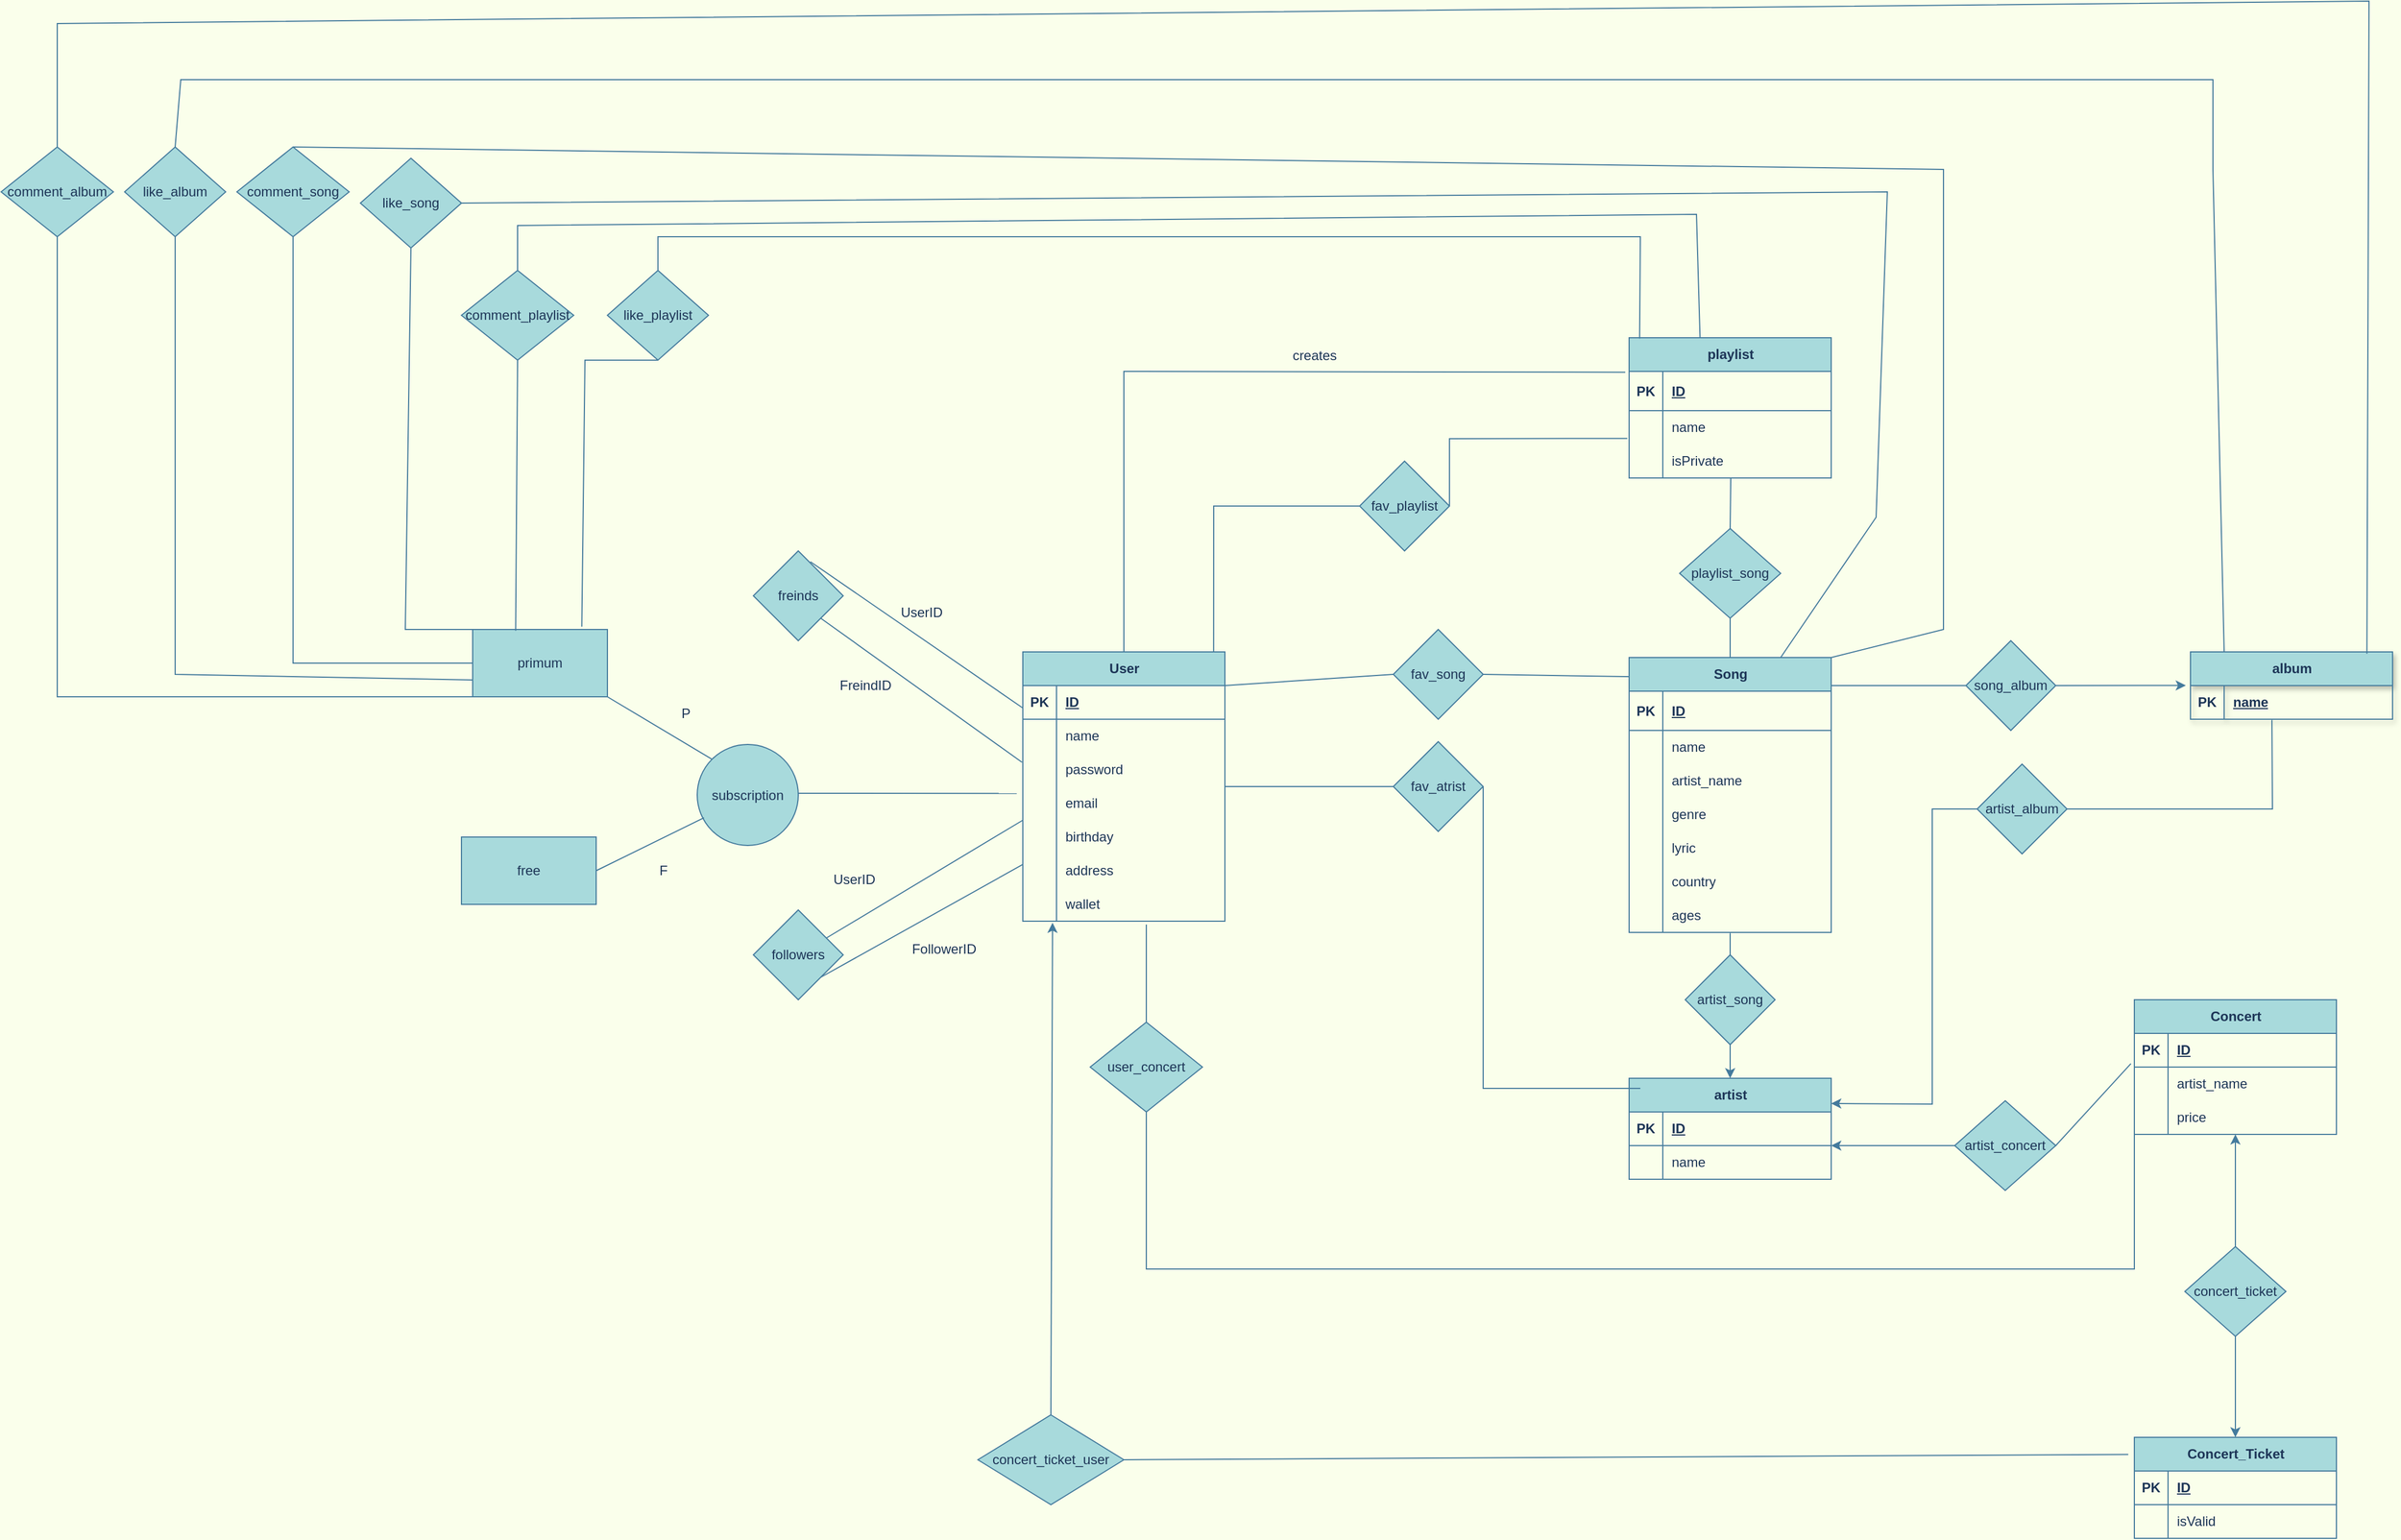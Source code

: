 <mxfile version="24.6.3" type="google">
  <diagram name="Page-1" id="U3XyFL_ZbY4wMuc_LF6b">
    <mxGraphModel grid="1" page="1" gridSize="10" guides="1" tooltips="1" connect="1" arrows="1" fold="1" pageScale="1" pageWidth="850" pageHeight="1400" background="#FAFFEB" math="0" shadow="0">
      <root>
        <mxCell id="0" />
        <mxCell id="1" parent="0" />
        <mxCell id="fZQeGDUFqkQw0Y8u2uUr-1" value="User" style="shape=table;startSize=30;container=1;collapsible=1;childLayout=tableLayout;fixedRows=1;rowLines=0;fontStyle=1;align=center;resizeLast=1;html=1;labelBackgroundColor=none;fillColor=#A8DADC;strokeColor=#457B9D;fontColor=#1D3557;" vertex="1" parent="1">
          <mxGeometry x="630" y="430" width="180" height="240" as="geometry">
            <mxRectangle x="1050" y="610" width="70" height="30" as="alternateBounds" />
          </mxGeometry>
        </mxCell>
        <mxCell id="fZQeGDUFqkQw0Y8u2uUr-2" value="" style="shape=tableRow;horizontal=0;startSize=0;swimlaneHead=0;swimlaneBody=0;fillColor=none;collapsible=0;dropTarget=0;points=[[0,0.5],[1,0.5]];portConstraint=eastwest;top=0;left=0;right=0;bottom=1;labelBackgroundColor=none;strokeColor=#457B9D;fontColor=#1D3557;" vertex="1" parent="fZQeGDUFqkQw0Y8u2uUr-1">
          <mxGeometry y="30" width="180" height="30" as="geometry" />
        </mxCell>
        <mxCell id="fZQeGDUFqkQw0Y8u2uUr-3" value="PK" style="shape=partialRectangle;connectable=0;fillColor=none;top=0;left=0;bottom=0;right=0;fontStyle=1;overflow=hidden;whiteSpace=wrap;html=1;labelBackgroundColor=none;strokeColor=#457B9D;fontColor=#1D3557;" vertex="1" parent="fZQeGDUFqkQw0Y8u2uUr-2">
          <mxGeometry width="30" height="30" as="geometry">
            <mxRectangle width="30" height="30" as="alternateBounds" />
          </mxGeometry>
        </mxCell>
        <mxCell id="fZQeGDUFqkQw0Y8u2uUr-4" value="ID" style="shape=partialRectangle;connectable=0;fillColor=none;top=0;left=0;bottom=0;right=0;align=left;spacingLeft=6;fontStyle=5;overflow=hidden;whiteSpace=wrap;html=1;labelBackgroundColor=none;strokeColor=#457B9D;fontColor=#1D3557;" vertex="1" parent="fZQeGDUFqkQw0Y8u2uUr-2">
          <mxGeometry x="30" width="150" height="30" as="geometry">
            <mxRectangle width="150" height="30" as="alternateBounds" />
          </mxGeometry>
        </mxCell>
        <mxCell id="fZQeGDUFqkQw0Y8u2uUr-5" value="" style="shape=tableRow;horizontal=0;startSize=0;swimlaneHead=0;swimlaneBody=0;fillColor=none;collapsible=0;dropTarget=0;points=[[0,0.5],[1,0.5]];portConstraint=eastwest;top=0;left=0;right=0;bottom=0;labelBackgroundColor=none;strokeColor=#457B9D;fontColor=#1D3557;" vertex="1" parent="fZQeGDUFqkQw0Y8u2uUr-1">
          <mxGeometry y="60" width="180" height="30" as="geometry" />
        </mxCell>
        <mxCell id="fZQeGDUFqkQw0Y8u2uUr-6" value="" style="shape=partialRectangle;connectable=0;fillColor=none;top=0;left=0;bottom=0;right=0;editable=1;overflow=hidden;whiteSpace=wrap;html=1;labelBackgroundColor=none;strokeColor=#457B9D;fontColor=#1D3557;" vertex="1" parent="fZQeGDUFqkQw0Y8u2uUr-5">
          <mxGeometry width="30" height="30" as="geometry">
            <mxRectangle width="30" height="30" as="alternateBounds" />
          </mxGeometry>
        </mxCell>
        <mxCell id="fZQeGDUFqkQw0Y8u2uUr-7" value="name" style="shape=partialRectangle;connectable=0;fillColor=none;top=0;left=0;bottom=0;right=0;align=left;spacingLeft=6;overflow=hidden;whiteSpace=wrap;html=1;labelBackgroundColor=none;strokeColor=#457B9D;fontColor=#1D3557;" vertex="1" parent="fZQeGDUFqkQw0Y8u2uUr-5">
          <mxGeometry x="30" width="150" height="30" as="geometry">
            <mxRectangle width="150" height="30" as="alternateBounds" />
          </mxGeometry>
        </mxCell>
        <mxCell id="fZQeGDUFqkQw0Y8u2uUr-8" value="" style="shape=tableRow;horizontal=0;startSize=0;swimlaneHead=0;swimlaneBody=0;fillColor=none;collapsible=0;dropTarget=0;points=[[0,0.5],[1,0.5]];portConstraint=eastwest;top=0;left=0;right=0;bottom=0;labelBackgroundColor=none;strokeColor=#457B9D;fontColor=#1D3557;" vertex="1" parent="fZQeGDUFqkQw0Y8u2uUr-1">
          <mxGeometry y="90" width="180" height="30" as="geometry" />
        </mxCell>
        <mxCell id="fZQeGDUFqkQw0Y8u2uUr-9" value="" style="shape=partialRectangle;connectable=0;fillColor=none;top=0;left=0;bottom=0;right=0;editable=1;overflow=hidden;whiteSpace=wrap;html=1;labelBackgroundColor=none;strokeColor=#457B9D;fontColor=#1D3557;" vertex="1" parent="fZQeGDUFqkQw0Y8u2uUr-8">
          <mxGeometry width="30" height="30" as="geometry">
            <mxRectangle width="30" height="30" as="alternateBounds" />
          </mxGeometry>
        </mxCell>
        <mxCell id="fZQeGDUFqkQw0Y8u2uUr-10" value="password" style="shape=partialRectangle;connectable=0;fillColor=none;top=0;left=0;bottom=0;right=0;align=left;spacingLeft=6;overflow=hidden;whiteSpace=wrap;html=1;labelBackgroundColor=none;strokeColor=#457B9D;fontColor=#1D3557;" vertex="1" parent="fZQeGDUFqkQw0Y8u2uUr-8">
          <mxGeometry x="30" width="150" height="30" as="geometry">
            <mxRectangle width="150" height="30" as="alternateBounds" />
          </mxGeometry>
        </mxCell>
        <mxCell id="fZQeGDUFqkQw0Y8u2uUr-11" value="" style="shape=tableRow;horizontal=0;startSize=0;swimlaneHead=0;swimlaneBody=0;fillColor=none;collapsible=0;dropTarget=0;points=[[0,0.5],[1,0.5]];portConstraint=eastwest;top=0;left=0;right=0;bottom=0;labelBackgroundColor=none;strokeColor=#457B9D;fontColor=#1D3557;" vertex="1" parent="fZQeGDUFqkQw0Y8u2uUr-1">
          <mxGeometry y="120" width="180" height="30" as="geometry" />
        </mxCell>
        <mxCell id="fZQeGDUFqkQw0Y8u2uUr-12" value="" style="shape=partialRectangle;connectable=0;fillColor=none;top=0;left=0;bottom=0;right=0;editable=1;overflow=hidden;whiteSpace=wrap;html=1;labelBackgroundColor=none;strokeColor=#457B9D;fontColor=#1D3557;" vertex="1" parent="fZQeGDUFqkQw0Y8u2uUr-11">
          <mxGeometry width="30" height="30" as="geometry">
            <mxRectangle width="30" height="30" as="alternateBounds" />
          </mxGeometry>
        </mxCell>
        <mxCell id="fZQeGDUFqkQw0Y8u2uUr-13" value="email" style="shape=partialRectangle;connectable=0;fillColor=none;top=0;left=0;bottom=0;right=0;align=left;spacingLeft=6;overflow=hidden;whiteSpace=wrap;html=1;labelBackgroundColor=none;strokeColor=#457B9D;fontColor=#1D3557;" vertex="1" parent="fZQeGDUFqkQw0Y8u2uUr-11">
          <mxGeometry x="30" width="150" height="30" as="geometry">
            <mxRectangle width="150" height="30" as="alternateBounds" />
          </mxGeometry>
        </mxCell>
        <mxCell id="fZQeGDUFqkQw0Y8u2uUr-14" style="shape=tableRow;horizontal=0;startSize=0;swimlaneHead=0;swimlaneBody=0;fillColor=none;collapsible=0;dropTarget=0;points=[[0,0.5],[1,0.5]];portConstraint=eastwest;top=0;left=0;right=0;bottom=0;labelBackgroundColor=none;strokeColor=#457B9D;fontColor=#1D3557;" vertex="1" parent="fZQeGDUFqkQw0Y8u2uUr-1">
          <mxGeometry y="150" width="180" height="30" as="geometry" />
        </mxCell>
        <mxCell id="fZQeGDUFqkQw0Y8u2uUr-15" style="shape=partialRectangle;connectable=0;fillColor=none;top=0;left=0;bottom=0;right=0;editable=1;overflow=hidden;whiteSpace=wrap;html=1;labelBackgroundColor=none;strokeColor=#457B9D;fontColor=#1D3557;" vertex="1" parent="fZQeGDUFqkQw0Y8u2uUr-14">
          <mxGeometry width="30" height="30" as="geometry">
            <mxRectangle width="30" height="30" as="alternateBounds" />
          </mxGeometry>
        </mxCell>
        <mxCell id="fZQeGDUFqkQw0Y8u2uUr-16" value="birthday" style="shape=partialRectangle;connectable=0;fillColor=none;top=0;left=0;bottom=0;right=0;align=left;spacingLeft=6;overflow=hidden;whiteSpace=wrap;html=1;labelBackgroundColor=none;strokeColor=#457B9D;fontColor=#1D3557;" vertex="1" parent="fZQeGDUFqkQw0Y8u2uUr-14">
          <mxGeometry x="30" width="150" height="30" as="geometry">
            <mxRectangle width="150" height="30" as="alternateBounds" />
          </mxGeometry>
        </mxCell>
        <mxCell id="fZQeGDUFqkQw0Y8u2uUr-17" style="shape=tableRow;horizontal=0;startSize=0;swimlaneHead=0;swimlaneBody=0;fillColor=none;collapsible=0;dropTarget=0;points=[[0,0.5],[1,0.5]];portConstraint=eastwest;top=0;left=0;right=0;bottom=0;labelBackgroundColor=none;strokeColor=#457B9D;fontColor=#1D3557;" vertex="1" parent="fZQeGDUFqkQw0Y8u2uUr-1">
          <mxGeometry y="180" width="180" height="30" as="geometry" />
        </mxCell>
        <mxCell id="fZQeGDUFqkQw0Y8u2uUr-18" style="shape=partialRectangle;connectable=0;fillColor=none;top=0;left=0;bottom=0;right=0;editable=1;overflow=hidden;whiteSpace=wrap;html=1;labelBackgroundColor=none;strokeColor=#457B9D;fontColor=#1D3557;" vertex="1" parent="fZQeGDUFqkQw0Y8u2uUr-17">
          <mxGeometry width="30" height="30" as="geometry">
            <mxRectangle width="30" height="30" as="alternateBounds" />
          </mxGeometry>
        </mxCell>
        <mxCell id="fZQeGDUFqkQw0Y8u2uUr-19" value="address" style="shape=partialRectangle;connectable=0;fillColor=none;top=0;left=0;bottom=0;right=0;align=left;spacingLeft=6;overflow=hidden;whiteSpace=wrap;html=1;labelBackgroundColor=none;strokeColor=#457B9D;fontColor=#1D3557;" vertex="1" parent="fZQeGDUFqkQw0Y8u2uUr-17">
          <mxGeometry x="30" width="150" height="30" as="geometry">
            <mxRectangle width="150" height="30" as="alternateBounds" />
          </mxGeometry>
        </mxCell>
        <mxCell id="OFqDbIYOe_2my_a9MHT3-129" style="shape=tableRow;horizontal=0;startSize=0;swimlaneHead=0;swimlaneBody=0;fillColor=none;collapsible=0;dropTarget=0;points=[[0,0.5],[1,0.5]];portConstraint=eastwest;top=0;left=0;right=0;bottom=0;labelBackgroundColor=none;strokeColor=#457B9D;fontColor=#1D3557;" vertex="1" parent="fZQeGDUFqkQw0Y8u2uUr-1">
          <mxGeometry y="210" width="180" height="30" as="geometry" />
        </mxCell>
        <mxCell id="OFqDbIYOe_2my_a9MHT3-130" style="shape=partialRectangle;connectable=0;fillColor=none;top=0;left=0;bottom=0;right=0;editable=1;overflow=hidden;whiteSpace=wrap;html=1;labelBackgroundColor=none;strokeColor=#457B9D;fontColor=#1D3557;" vertex="1" parent="OFqDbIYOe_2my_a9MHT3-129">
          <mxGeometry width="30" height="30" as="geometry">
            <mxRectangle width="30" height="30" as="alternateBounds" />
          </mxGeometry>
        </mxCell>
        <mxCell id="OFqDbIYOe_2my_a9MHT3-131" value="wallet" style="shape=partialRectangle;connectable=0;fillColor=none;top=0;left=0;bottom=0;right=0;align=left;spacingLeft=6;overflow=hidden;whiteSpace=wrap;html=1;labelBackgroundColor=none;strokeColor=#457B9D;fontColor=#1D3557;" vertex="1" parent="OFqDbIYOe_2my_a9MHT3-129">
          <mxGeometry x="30" width="150" height="30" as="geometry">
            <mxRectangle width="150" height="30" as="alternateBounds" />
          </mxGeometry>
        </mxCell>
        <mxCell id="OFqDbIYOe_2my_a9MHT3-4" value="freinds" style="rhombus;whiteSpace=wrap;html=1;labelBackgroundColor=none;fillColor=#A8DADC;strokeColor=#457B9D;fontColor=#1D3557;" vertex="1" parent="1">
          <mxGeometry x="390" y="340" width="80" height="80" as="geometry" />
        </mxCell>
        <mxCell id="OFqDbIYOe_2my_a9MHT3-5" value="" style="endArrow=none;html=1;rounded=0;exitX=0.635;exitY=0.12;exitDx=0;exitDy=0;exitPerimeter=0;labelBackgroundColor=none;strokeColor=#457B9D;fontColor=default;" edge="1" parent="1" source="OFqDbIYOe_2my_a9MHT3-4">
          <mxGeometry width="50" height="50" relative="1" as="geometry">
            <mxPoint x="580" y="530" as="sourcePoint" />
            <mxPoint x="630" y="480" as="targetPoint" />
          </mxGeometry>
        </mxCell>
        <mxCell id="OFqDbIYOe_2my_a9MHT3-7" value="UserID" style="text;html=1;align=center;verticalAlign=middle;whiteSpace=wrap;rounded=0;labelBackgroundColor=none;fontColor=#1D3557;" vertex="1" parent="1">
          <mxGeometry x="510" y="380" width="60" height="30" as="geometry" />
        </mxCell>
        <mxCell id="OFqDbIYOe_2my_a9MHT3-8" value="" style="endArrow=none;html=1;rounded=0;entryX=-0.004;entryY=0.28;entryDx=0;entryDy=0;exitX=1;exitY=1;exitDx=0;exitDy=0;entryPerimeter=0;labelBackgroundColor=none;strokeColor=#457B9D;fontColor=default;" edge="1" parent="1" source="OFqDbIYOe_2my_a9MHT3-4" target="fZQeGDUFqkQw0Y8u2uUr-8">
          <mxGeometry width="50" height="50" relative="1" as="geometry">
            <mxPoint x="450" y="570" as="sourcePoint" />
            <mxPoint x="500" y="520" as="targetPoint" />
          </mxGeometry>
        </mxCell>
        <mxCell id="OFqDbIYOe_2my_a9MHT3-10" value="FreindID" style="text;html=1;align=center;verticalAlign=middle;whiteSpace=wrap;rounded=0;labelBackgroundColor=none;fontColor=#1D3557;" vertex="1" parent="1">
          <mxGeometry x="460" y="445" width="60" height="30" as="geometry" />
        </mxCell>
        <mxCell id="OFqDbIYOe_2my_a9MHT3-11" value="followers" style="rhombus;whiteSpace=wrap;html=1;labelBackgroundColor=none;fillColor=#A8DADC;strokeColor=#457B9D;fontColor=#1D3557;" vertex="1" parent="1">
          <mxGeometry x="390" y="660" width="80" height="80" as="geometry" />
        </mxCell>
        <mxCell id="OFqDbIYOe_2my_a9MHT3-14" value="" style="endArrow=none;html=1;rounded=0;labelBackgroundColor=none;strokeColor=#457B9D;fontColor=default;" edge="1" parent="1" source="OFqDbIYOe_2my_a9MHT3-11">
          <mxGeometry width="50" height="50" relative="1" as="geometry">
            <mxPoint x="440.2" y="580.4" as="sourcePoint" />
            <mxPoint x="630" y="580" as="targetPoint" />
          </mxGeometry>
        </mxCell>
        <mxCell id="OFqDbIYOe_2my_a9MHT3-15" value="UserID" style="text;html=1;align=center;verticalAlign=middle;whiteSpace=wrap;rounded=0;labelBackgroundColor=none;fontColor=#1D3557;" vertex="1" parent="1">
          <mxGeometry x="450" y="620" width="60" height="25" as="geometry" />
        </mxCell>
        <mxCell id="OFqDbIYOe_2my_a9MHT3-17" value="" style="endArrow=none;html=1;rounded=0;entryX=-0.004;entryY=0.28;entryDx=0;entryDy=0;entryPerimeter=0;labelBackgroundColor=none;strokeColor=#457B9D;fontColor=default;exitX=1;exitY=1;exitDx=0;exitDy=0;" edge="1" parent="1" source="OFqDbIYOe_2my_a9MHT3-11">
          <mxGeometry width="50" height="50" relative="1" as="geometry">
            <mxPoint x="441" y="622" as="sourcePoint" />
            <mxPoint x="629.72" y="619.6" as="targetPoint" />
          </mxGeometry>
        </mxCell>
        <mxCell id="OFqDbIYOe_2my_a9MHT3-18" value="FollowerID" style="text;html=1;align=center;verticalAlign=middle;whiteSpace=wrap;rounded=0;labelBackgroundColor=none;fontColor=#1D3557;" vertex="1" parent="1">
          <mxGeometry x="530" y="680" width="60" height="30" as="geometry" />
        </mxCell>
        <mxCell id="OFqDbIYOe_2my_a9MHT3-44" value="fav_song" style="rhombus;whiteSpace=wrap;html=1;labelBackgroundColor=none;fillColor=#A8DADC;strokeColor=#457B9D;fontColor=#1D3557;" vertex="1" parent="1">
          <mxGeometry x="960" y="410" width="80" height="80" as="geometry" />
        </mxCell>
        <mxCell id="OFqDbIYOe_2my_a9MHT3-47" value="" style="endArrow=none;html=1;rounded=0;strokeColor=#457B9D;fontColor=default;fillColor=#A8DADC;entryX=0;entryY=0.5;entryDx=0;entryDy=0;labelBackgroundColor=none;" edge="1" parent="1" target="OFqDbIYOe_2my_a9MHT3-44">
          <mxGeometry width="50" height="50" relative="1" as="geometry">
            <mxPoint x="810" y="460" as="sourcePoint" />
            <mxPoint x="860" y="410" as="targetPoint" />
          </mxGeometry>
        </mxCell>
        <mxCell id="OFqDbIYOe_2my_a9MHT3-48" value="" style="endArrow=none;html=1;rounded=0;strokeColor=#457B9D;fontColor=default;fillColor=#A8DADC;entryX=-0.025;entryY=0.739;entryDx=0;entryDy=0;entryPerimeter=0;labelBackgroundColor=none;" edge="1" parent="1">
          <mxGeometry width="50" height="50" relative="1" as="geometry">
            <mxPoint x="1040" y="450" as="sourcePoint" />
            <mxPoint x="1175.5" y="452.17" as="targetPoint" />
          </mxGeometry>
        </mxCell>
        <mxCell id="OFqDbIYOe_2my_a9MHT3-49" value="artist" style="shape=table;startSize=30;container=1;collapsible=1;childLayout=tableLayout;fixedRows=1;rowLines=0;fontStyle=1;align=center;resizeLast=1;html=1;strokeColor=#457B9D;fontColor=#1D3557;fillColor=#A8DADC;labelBackgroundColor=none;" vertex="1" parent="1">
          <mxGeometry x="1170" y="810" width="180" height="90" as="geometry" />
        </mxCell>
        <mxCell id="OFqDbIYOe_2my_a9MHT3-50" value="" style="shape=tableRow;horizontal=0;startSize=0;swimlaneHead=0;swimlaneBody=0;fillColor=none;collapsible=0;dropTarget=0;points=[[0,0.5],[1,0.5]];portConstraint=eastwest;top=0;left=0;right=0;bottom=1;strokeColor=#457B9D;fontColor=#1D3557;labelBackgroundColor=none;" vertex="1" parent="OFqDbIYOe_2my_a9MHT3-49">
          <mxGeometry y="30" width="180" height="30" as="geometry" />
        </mxCell>
        <mxCell id="OFqDbIYOe_2my_a9MHT3-51" value="PK" style="shape=partialRectangle;connectable=0;fillColor=none;top=0;left=0;bottom=0;right=0;fontStyle=1;overflow=hidden;whiteSpace=wrap;html=1;strokeColor=#457B9D;fontColor=#1D3557;labelBackgroundColor=none;" vertex="1" parent="OFqDbIYOe_2my_a9MHT3-50">
          <mxGeometry width="30" height="30" as="geometry">
            <mxRectangle width="30" height="30" as="alternateBounds" />
          </mxGeometry>
        </mxCell>
        <mxCell id="OFqDbIYOe_2my_a9MHT3-52" value="ID" style="shape=partialRectangle;connectable=0;fillColor=none;top=0;left=0;bottom=0;right=0;align=left;spacingLeft=6;fontStyle=5;overflow=hidden;whiteSpace=wrap;html=1;strokeColor=#457B9D;fontColor=#1D3557;labelBackgroundColor=none;" vertex="1" parent="OFqDbIYOe_2my_a9MHT3-50">
          <mxGeometry x="30" width="150" height="30" as="geometry">
            <mxRectangle width="150" height="30" as="alternateBounds" />
          </mxGeometry>
        </mxCell>
        <mxCell id="OFqDbIYOe_2my_a9MHT3-53" value="" style="shape=tableRow;horizontal=0;startSize=0;swimlaneHead=0;swimlaneBody=0;fillColor=none;collapsible=0;dropTarget=0;points=[[0,0.5],[1,0.5]];portConstraint=eastwest;top=0;left=0;right=0;bottom=0;strokeColor=#457B9D;fontColor=#1D3557;labelBackgroundColor=none;" vertex="1" parent="OFqDbIYOe_2my_a9MHT3-49">
          <mxGeometry y="60" width="180" height="30" as="geometry" />
        </mxCell>
        <mxCell id="OFqDbIYOe_2my_a9MHT3-54" value="" style="shape=partialRectangle;connectable=0;fillColor=none;top=0;left=0;bottom=0;right=0;editable=1;overflow=hidden;whiteSpace=wrap;html=1;strokeColor=#457B9D;fontColor=#1D3557;labelBackgroundColor=none;" vertex="1" parent="OFqDbIYOe_2my_a9MHT3-53">
          <mxGeometry width="30" height="30" as="geometry">
            <mxRectangle width="30" height="30" as="alternateBounds" />
          </mxGeometry>
        </mxCell>
        <mxCell id="OFqDbIYOe_2my_a9MHT3-55" value="name" style="shape=partialRectangle;connectable=0;fillColor=none;top=0;left=0;bottom=0;right=0;align=left;spacingLeft=6;overflow=hidden;whiteSpace=wrap;html=1;strokeColor=#457B9D;fontColor=#1D3557;labelBackgroundColor=none;" vertex="1" parent="OFqDbIYOe_2my_a9MHT3-53">
          <mxGeometry x="30" width="150" height="30" as="geometry">
            <mxRectangle width="150" height="30" as="alternateBounds" />
          </mxGeometry>
        </mxCell>
        <mxCell id="OFqDbIYOe_2my_a9MHT3-62" value="Song" style="shape=table;startSize=30;container=1;collapsible=1;childLayout=tableLayout;fixedRows=1;rowLines=0;fontStyle=1;align=center;resizeLast=1;html=1;strokeColor=#457B9D;fontColor=#1D3557;fillColor=#A8DADC;labelBackgroundColor=none;" vertex="1" parent="1">
          <mxGeometry x="1170" y="435" width="180" height="245" as="geometry" />
        </mxCell>
        <mxCell id="OFqDbIYOe_2my_a9MHT3-63" value="" style="shape=tableRow;horizontal=0;startSize=0;swimlaneHead=0;swimlaneBody=0;fillColor=none;collapsible=0;dropTarget=0;points=[[0,0.5],[1,0.5]];portConstraint=eastwest;top=0;left=0;right=0;bottom=1;strokeColor=#457B9D;fontColor=#1D3557;labelBackgroundColor=none;" vertex="1" parent="OFqDbIYOe_2my_a9MHT3-62">
          <mxGeometry y="30" width="180" height="35" as="geometry" />
        </mxCell>
        <mxCell id="OFqDbIYOe_2my_a9MHT3-64" value="PK" style="shape=partialRectangle;connectable=0;fillColor=none;top=0;left=0;bottom=0;right=0;fontStyle=1;overflow=hidden;whiteSpace=wrap;html=1;strokeColor=#457B9D;fontColor=#1D3557;labelBackgroundColor=none;" vertex="1" parent="OFqDbIYOe_2my_a9MHT3-63">
          <mxGeometry width="30" height="35" as="geometry">
            <mxRectangle width="30" height="35" as="alternateBounds" />
          </mxGeometry>
        </mxCell>
        <mxCell id="OFqDbIYOe_2my_a9MHT3-65" value="ID" style="shape=partialRectangle;connectable=0;fillColor=none;top=0;left=0;bottom=0;right=0;align=left;spacingLeft=6;fontStyle=5;overflow=hidden;whiteSpace=wrap;html=1;strokeColor=#457B9D;fontColor=#1D3557;labelBackgroundColor=none;" vertex="1" parent="OFqDbIYOe_2my_a9MHT3-63">
          <mxGeometry x="30" width="150" height="35" as="geometry">
            <mxRectangle width="150" height="35" as="alternateBounds" />
          </mxGeometry>
        </mxCell>
        <mxCell id="OFqDbIYOe_2my_a9MHT3-66" value="" style="shape=tableRow;horizontal=0;startSize=0;swimlaneHead=0;swimlaneBody=0;fillColor=none;collapsible=0;dropTarget=0;points=[[0,0.5],[1,0.5]];portConstraint=eastwest;top=0;left=0;right=0;bottom=0;strokeColor=#457B9D;fontColor=#1D3557;labelBackgroundColor=none;" vertex="1" parent="OFqDbIYOe_2my_a9MHT3-62">
          <mxGeometry y="65" width="180" height="30" as="geometry" />
        </mxCell>
        <mxCell id="OFqDbIYOe_2my_a9MHT3-67" value="" style="shape=partialRectangle;connectable=0;fillColor=none;top=0;left=0;bottom=0;right=0;editable=1;overflow=hidden;whiteSpace=wrap;html=1;strokeColor=#457B9D;fontColor=#1D3557;labelBackgroundColor=none;" vertex="1" parent="OFqDbIYOe_2my_a9MHT3-66">
          <mxGeometry width="30" height="30" as="geometry">
            <mxRectangle width="30" height="30" as="alternateBounds" />
          </mxGeometry>
        </mxCell>
        <mxCell id="OFqDbIYOe_2my_a9MHT3-68" value="name" style="shape=partialRectangle;connectable=0;fillColor=none;top=0;left=0;bottom=0;right=0;align=left;spacingLeft=6;overflow=hidden;whiteSpace=wrap;html=1;strokeColor=#457B9D;fontColor=#1D3557;labelBackgroundColor=none;" vertex="1" parent="OFqDbIYOe_2my_a9MHT3-66">
          <mxGeometry x="30" width="150" height="30" as="geometry">
            <mxRectangle width="150" height="30" as="alternateBounds" />
          </mxGeometry>
        </mxCell>
        <mxCell id="OFqDbIYOe_2my_a9MHT3-69" value="" style="shape=tableRow;horizontal=0;startSize=0;swimlaneHead=0;swimlaneBody=0;fillColor=none;collapsible=0;dropTarget=0;points=[[0,0.5],[1,0.5]];portConstraint=eastwest;top=0;left=0;right=0;bottom=0;strokeColor=#457B9D;fontColor=#1D3557;labelBackgroundColor=none;" vertex="1" parent="OFqDbIYOe_2my_a9MHT3-62">
          <mxGeometry y="95" width="180" height="30" as="geometry" />
        </mxCell>
        <mxCell id="OFqDbIYOe_2my_a9MHT3-70" value="" style="shape=partialRectangle;connectable=0;fillColor=none;top=0;left=0;bottom=0;right=0;editable=1;overflow=hidden;whiteSpace=wrap;html=1;strokeColor=#457B9D;fontColor=#1D3557;labelBackgroundColor=none;" vertex="1" parent="OFqDbIYOe_2my_a9MHT3-69">
          <mxGeometry width="30" height="30" as="geometry">
            <mxRectangle width="30" height="30" as="alternateBounds" />
          </mxGeometry>
        </mxCell>
        <mxCell id="OFqDbIYOe_2my_a9MHT3-71" value="artist_name" style="shape=partialRectangle;connectable=0;fillColor=none;top=0;left=0;bottom=0;right=0;align=left;spacingLeft=6;overflow=hidden;whiteSpace=wrap;html=1;strokeColor=#457B9D;fontColor=#1D3557;labelBackgroundColor=none;" vertex="1" parent="OFqDbIYOe_2my_a9MHT3-69">
          <mxGeometry x="30" width="150" height="30" as="geometry">
            <mxRectangle width="150" height="30" as="alternateBounds" />
          </mxGeometry>
        </mxCell>
        <mxCell id="OFqDbIYOe_2my_a9MHT3-158" style="shape=tableRow;horizontal=0;startSize=0;swimlaneHead=0;swimlaneBody=0;fillColor=none;collapsible=0;dropTarget=0;points=[[0,0.5],[1,0.5]];portConstraint=eastwest;top=0;left=0;right=0;bottom=0;strokeColor=#457B9D;fontColor=#1D3557;labelBackgroundColor=none;" vertex="1" parent="OFqDbIYOe_2my_a9MHT3-62">
          <mxGeometry y="125" width="180" height="30" as="geometry" />
        </mxCell>
        <mxCell id="OFqDbIYOe_2my_a9MHT3-159" style="shape=partialRectangle;connectable=0;fillColor=none;top=0;left=0;bottom=0;right=0;editable=1;overflow=hidden;whiteSpace=wrap;html=1;strokeColor=#457B9D;fontColor=#1D3557;labelBackgroundColor=none;" vertex="1" parent="OFqDbIYOe_2my_a9MHT3-158">
          <mxGeometry width="30" height="30" as="geometry">
            <mxRectangle width="30" height="30" as="alternateBounds" />
          </mxGeometry>
        </mxCell>
        <mxCell id="OFqDbIYOe_2my_a9MHT3-160" value="genre" style="shape=partialRectangle;connectable=0;fillColor=none;top=0;left=0;bottom=0;right=0;align=left;spacingLeft=6;overflow=hidden;whiteSpace=wrap;html=1;strokeColor=#457B9D;fontColor=#1D3557;labelBackgroundColor=none;" vertex="1" parent="OFqDbIYOe_2my_a9MHT3-158">
          <mxGeometry x="30" width="150" height="30" as="geometry">
            <mxRectangle width="150" height="30" as="alternateBounds" />
          </mxGeometry>
        </mxCell>
        <mxCell id="07pzX-aF63wN3rvmMnTV-4" style="shape=tableRow;horizontal=0;startSize=0;swimlaneHead=0;swimlaneBody=0;fillColor=none;collapsible=0;dropTarget=0;points=[[0,0.5],[1,0.5]];portConstraint=eastwest;top=0;left=0;right=0;bottom=0;strokeColor=#457B9D;fontColor=#1D3557;labelBackgroundColor=none;" vertex="1" parent="OFqDbIYOe_2my_a9MHT3-62">
          <mxGeometry y="155" width="180" height="30" as="geometry" />
        </mxCell>
        <mxCell id="07pzX-aF63wN3rvmMnTV-5" style="shape=partialRectangle;connectable=0;fillColor=none;top=0;left=0;bottom=0;right=0;editable=1;overflow=hidden;whiteSpace=wrap;html=1;strokeColor=#457B9D;fontColor=#1D3557;labelBackgroundColor=none;" vertex="1" parent="07pzX-aF63wN3rvmMnTV-4">
          <mxGeometry width="30" height="30" as="geometry">
            <mxRectangle width="30" height="30" as="alternateBounds" />
          </mxGeometry>
        </mxCell>
        <mxCell id="07pzX-aF63wN3rvmMnTV-6" value="lyric" style="shape=partialRectangle;connectable=0;fillColor=none;top=0;left=0;bottom=0;right=0;align=left;spacingLeft=6;overflow=hidden;whiteSpace=wrap;html=1;strokeColor=#457B9D;fontColor=#1D3557;labelBackgroundColor=none;" vertex="1" parent="07pzX-aF63wN3rvmMnTV-4">
          <mxGeometry x="30" width="150" height="30" as="geometry">
            <mxRectangle width="150" height="30" as="alternateBounds" />
          </mxGeometry>
        </mxCell>
        <mxCell id="OFqDbIYOe_2my_a9MHT3-161" style="shape=tableRow;horizontal=0;startSize=0;swimlaneHead=0;swimlaneBody=0;fillColor=none;collapsible=0;dropTarget=0;points=[[0,0.5],[1,0.5]];portConstraint=eastwest;top=0;left=0;right=0;bottom=0;strokeColor=#457B9D;fontColor=#1D3557;labelBackgroundColor=none;" vertex="1" parent="OFqDbIYOe_2my_a9MHT3-62">
          <mxGeometry y="185" width="180" height="30" as="geometry" />
        </mxCell>
        <mxCell id="OFqDbIYOe_2my_a9MHT3-162" style="shape=partialRectangle;connectable=0;fillColor=none;top=0;left=0;bottom=0;right=0;editable=1;overflow=hidden;whiteSpace=wrap;html=1;strokeColor=#457B9D;fontColor=#1D3557;labelBackgroundColor=none;" vertex="1" parent="OFqDbIYOe_2my_a9MHT3-161">
          <mxGeometry width="30" height="30" as="geometry">
            <mxRectangle width="30" height="30" as="alternateBounds" />
          </mxGeometry>
        </mxCell>
        <mxCell id="OFqDbIYOe_2my_a9MHT3-163" value="country" style="shape=partialRectangle;connectable=0;fillColor=none;top=0;left=0;bottom=0;right=0;align=left;spacingLeft=6;overflow=hidden;whiteSpace=wrap;html=1;strokeColor=#457B9D;fontColor=#1D3557;labelBackgroundColor=none;" vertex="1" parent="OFqDbIYOe_2my_a9MHT3-161">
          <mxGeometry x="30" width="150" height="30" as="geometry">
            <mxRectangle width="150" height="30" as="alternateBounds" />
          </mxGeometry>
        </mxCell>
        <mxCell id="OFqDbIYOe_2my_a9MHT3-164" style="shape=tableRow;horizontal=0;startSize=0;swimlaneHead=0;swimlaneBody=0;fillColor=none;collapsible=0;dropTarget=0;points=[[0,0.5],[1,0.5]];portConstraint=eastwest;top=0;left=0;right=0;bottom=0;strokeColor=#457B9D;fontColor=#1D3557;labelBackgroundColor=none;" vertex="1" parent="OFqDbIYOe_2my_a9MHT3-62">
          <mxGeometry y="215" width="180" height="30" as="geometry" />
        </mxCell>
        <mxCell id="OFqDbIYOe_2my_a9MHT3-165" style="shape=partialRectangle;connectable=0;fillColor=none;top=0;left=0;bottom=0;right=0;editable=1;overflow=hidden;whiteSpace=wrap;html=1;strokeColor=#457B9D;fontColor=#1D3557;labelBackgroundColor=none;" vertex="1" parent="OFqDbIYOe_2my_a9MHT3-164">
          <mxGeometry width="30" height="30" as="geometry">
            <mxRectangle width="30" height="30" as="alternateBounds" />
          </mxGeometry>
        </mxCell>
        <mxCell id="OFqDbIYOe_2my_a9MHT3-166" value="ages" style="shape=partialRectangle;connectable=0;fillColor=none;top=0;left=0;bottom=0;right=0;align=left;spacingLeft=6;overflow=hidden;whiteSpace=wrap;html=1;strokeColor=#457B9D;fontColor=#1D3557;labelBackgroundColor=none;" vertex="1" parent="OFqDbIYOe_2my_a9MHT3-164">
          <mxGeometry x="30" width="150" height="30" as="geometry">
            <mxRectangle width="150" height="30" as="alternateBounds" />
          </mxGeometry>
        </mxCell>
        <mxCell id="OFqDbIYOe_2my_a9MHT3-78" value="artist_song" style="rhombus;whiteSpace=wrap;html=1;labelBackgroundColor=none;fillColor=#A8DADC;strokeColor=#457B9D;fontColor=#1D3557;" vertex="1" parent="1">
          <mxGeometry x="1220" y="700" width="80" height="80" as="geometry" />
        </mxCell>
        <mxCell id="OFqDbIYOe_2my_a9MHT3-81" value="Concert" style="shape=table;startSize=30;container=1;collapsible=1;childLayout=tableLayout;fixedRows=1;rowLines=0;fontStyle=1;align=center;resizeLast=1;html=1;strokeColor=#457B9D;fontColor=#1D3557;fillColor=#A8DADC;labelBackgroundColor=none;" vertex="1" parent="1">
          <mxGeometry x="1620" y="740" width="180" height="120" as="geometry" />
        </mxCell>
        <mxCell id="OFqDbIYOe_2my_a9MHT3-82" value="" style="shape=tableRow;horizontal=0;startSize=0;swimlaneHead=0;swimlaneBody=0;fillColor=none;collapsible=0;dropTarget=0;points=[[0,0.5],[1,0.5]];portConstraint=eastwest;top=0;left=0;right=0;bottom=1;strokeColor=#457B9D;fontColor=#1D3557;labelBackgroundColor=none;" vertex="1" parent="OFqDbIYOe_2my_a9MHT3-81">
          <mxGeometry y="30" width="180" height="30" as="geometry" />
        </mxCell>
        <mxCell id="OFqDbIYOe_2my_a9MHT3-83" value="PK" style="shape=partialRectangle;connectable=0;fillColor=none;top=0;left=0;bottom=0;right=0;fontStyle=1;overflow=hidden;whiteSpace=wrap;html=1;strokeColor=#457B9D;fontColor=#1D3557;labelBackgroundColor=none;" vertex="1" parent="OFqDbIYOe_2my_a9MHT3-82">
          <mxGeometry width="30" height="30" as="geometry">
            <mxRectangle width="30" height="30" as="alternateBounds" />
          </mxGeometry>
        </mxCell>
        <mxCell id="OFqDbIYOe_2my_a9MHT3-84" value="ID" style="shape=partialRectangle;connectable=0;fillColor=none;top=0;left=0;bottom=0;right=0;align=left;spacingLeft=6;fontStyle=5;overflow=hidden;whiteSpace=wrap;html=1;strokeColor=#457B9D;fontColor=#1D3557;labelBackgroundColor=none;" vertex="1" parent="OFqDbIYOe_2my_a9MHT3-82">
          <mxGeometry x="30" width="150" height="30" as="geometry">
            <mxRectangle width="150" height="30" as="alternateBounds" />
          </mxGeometry>
        </mxCell>
        <mxCell id="OFqDbIYOe_2my_a9MHT3-85" value="" style="shape=tableRow;horizontal=0;startSize=0;swimlaneHead=0;swimlaneBody=0;fillColor=none;collapsible=0;dropTarget=0;points=[[0,0.5],[1,0.5]];portConstraint=eastwest;top=0;left=0;right=0;bottom=0;strokeColor=#457B9D;fontColor=#1D3557;labelBackgroundColor=none;" vertex="1" parent="OFqDbIYOe_2my_a9MHT3-81">
          <mxGeometry y="60" width="180" height="30" as="geometry" />
        </mxCell>
        <mxCell id="OFqDbIYOe_2my_a9MHT3-86" value="" style="shape=partialRectangle;connectable=0;fillColor=none;top=0;left=0;bottom=0;right=0;editable=1;overflow=hidden;whiteSpace=wrap;html=1;strokeColor=#457B9D;fontColor=#1D3557;labelBackgroundColor=none;" vertex="1" parent="OFqDbIYOe_2my_a9MHT3-85">
          <mxGeometry width="30" height="30" as="geometry">
            <mxRectangle width="30" height="30" as="alternateBounds" />
          </mxGeometry>
        </mxCell>
        <mxCell id="OFqDbIYOe_2my_a9MHT3-87" value="artist_name" style="shape=partialRectangle;connectable=0;fillColor=none;top=0;left=0;bottom=0;right=0;align=left;spacingLeft=6;overflow=hidden;whiteSpace=wrap;html=1;strokeColor=#457B9D;fontColor=#1D3557;labelBackgroundColor=none;" vertex="1" parent="OFqDbIYOe_2my_a9MHT3-85">
          <mxGeometry x="30" width="150" height="30" as="geometry">
            <mxRectangle width="150" height="30" as="alternateBounds" />
          </mxGeometry>
        </mxCell>
        <mxCell id="OFqDbIYOe_2my_a9MHT3-88" style="shape=tableRow;horizontal=0;startSize=0;swimlaneHead=0;swimlaneBody=0;fillColor=none;collapsible=0;dropTarget=0;points=[[0,0.5],[1,0.5]];portConstraint=eastwest;top=0;left=0;right=0;bottom=0;strokeColor=#457B9D;fontColor=#1D3557;labelBackgroundColor=none;" vertex="1" parent="OFqDbIYOe_2my_a9MHT3-81">
          <mxGeometry y="90" width="180" height="30" as="geometry" />
        </mxCell>
        <mxCell id="OFqDbIYOe_2my_a9MHT3-89" style="shape=partialRectangle;connectable=0;fillColor=none;top=0;left=0;bottom=0;right=0;editable=1;overflow=hidden;whiteSpace=wrap;html=1;strokeColor=#457B9D;fontColor=#1D3557;labelBackgroundColor=none;" vertex="1" parent="OFqDbIYOe_2my_a9MHT3-88">
          <mxGeometry width="30" height="30" as="geometry">
            <mxRectangle width="30" height="30" as="alternateBounds" />
          </mxGeometry>
        </mxCell>
        <mxCell id="OFqDbIYOe_2my_a9MHT3-90" value="price" style="shape=partialRectangle;connectable=0;fillColor=none;top=0;left=0;bottom=0;right=0;align=left;spacingLeft=6;overflow=hidden;whiteSpace=wrap;html=1;strokeColor=#457B9D;fontColor=#1D3557;labelBackgroundColor=none;" vertex="1" parent="OFqDbIYOe_2my_a9MHT3-88">
          <mxGeometry x="30" width="150" height="30" as="geometry">
            <mxRectangle width="150" height="30" as="alternateBounds" />
          </mxGeometry>
        </mxCell>
        <mxCell id="OFqDbIYOe_2my_a9MHT3-91" value="artist_concert" style="rhombus;whiteSpace=wrap;html=1;labelBackgroundColor=none;fillColor=#A8DADC;strokeColor=#457B9D;fontColor=#1D3557;" vertex="1" parent="1">
          <mxGeometry x="1460" y="830" width="90" height="80" as="geometry" />
        </mxCell>
        <mxCell id="OFqDbIYOe_2my_a9MHT3-94" value="user_concert" style="rhombus;whiteSpace=wrap;html=1;labelBackgroundColor=none;fillColor=#A8DADC;strokeColor=#457B9D;fontColor=#1D3557;" vertex="1" parent="1">
          <mxGeometry x="690" y="760" width="100" height="80" as="geometry" />
        </mxCell>
        <mxCell id="OFqDbIYOe_2my_a9MHT3-96" value="" style="endArrow=none;html=1;rounded=0;strokeColor=#457B9D;fontColor=default;fillColor=#A8DADC;exitX=0.5;exitY=0;exitDx=0;exitDy=0;labelBackgroundColor=none;" edge="1" parent="1" source="OFqDbIYOe_2my_a9MHT3-94">
          <mxGeometry width="50" height="50" relative="1" as="geometry">
            <mxPoint x="690" y="720" as="sourcePoint" />
            <mxPoint x="740" y="673" as="targetPoint" />
          </mxGeometry>
        </mxCell>
        <mxCell id="OFqDbIYOe_2my_a9MHT3-108" value="album" style="shape=table;startSize=30;container=1;collapsible=1;childLayout=tableLayout;fixedRows=1;rowLines=0;fontStyle=1;align=center;resizeLast=1;html=1;strokeColor=#457B9D;fontColor=#1D3557;fillColor=#A8DADC;labelBackgroundColor=none;shadow=1;" vertex="1" parent="1">
          <mxGeometry x="1670" y="430" width="180" height="60" as="geometry" />
        </mxCell>
        <mxCell id="OFqDbIYOe_2my_a9MHT3-109" value="" style="shape=tableRow;horizontal=0;startSize=0;swimlaneHead=0;swimlaneBody=0;fillColor=none;collapsible=0;dropTarget=0;points=[[0,0.5],[1,0.5]];portConstraint=eastwest;top=0;left=0;right=0;bottom=1;strokeColor=#457B9D;fontColor=#1D3557;labelBackgroundColor=none;" vertex="1" parent="OFqDbIYOe_2my_a9MHT3-108">
          <mxGeometry y="30" width="180" height="30" as="geometry" />
        </mxCell>
        <mxCell id="OFqDbIYOe_2my_a9MHT3-110" value="PK" style="shape=partialRectangle;connectable=0;fillColor=none;top=0;left=0;bottom=0;right=0;fontStyle=1;overflow=hidden;whiteSpace=wrap;html=1;strokeColor=#457B9D;fontColor=#1D3557;labelBackgroundColor=none;" vertex="1" parent="OFqDbIYOe_2my_a9MHT3-109">
          <mxGeometry width="30" height="30" as="geometry">
            <mxRectangle width="30" height="30" as="alternateBounds" />
          </mxGeometry>
        </mxCell>
        <mxCell id="OFqDbIYOe_2my_a9MHT3-111" value="name" style="shape=partialRectangle;connectable=0;fillColor=none;top=0;left=0;bottom=0;right=0;align=left;spacingLeft=6;fontStyle=5;overflow=hidden;whiteSpace=wrap;html=1;strokeColor=#457B9D;fontColor=#1D3557;labelBackgroundColor=none;" vertex="1" parent="OFqDbIYOe_2my_a9MHT3-109">
          <mxGeometry x="30" width="150" height="30" as="geometry">
            <mxRectangle width="150" height="30" as="alternateBounds" />
          </mxGeometry>
        </mxCell>
        <mxCell id="OFqDbIYOe_2my_a9MHT3-115" value="song_album" style="rhombus;whiteSpace=wrap;html=1;labelBackgroundColor=none;fillColor=#A8DADC;strokeColor=#457B9D;fontColor=#1D3557;" vertex="1" parent="1">
          <mxGeometry x="1470" y="420" width="80" height="80" as="geometry" />
        </mxCell>
        <mxCell id="OFqDbIYOe_2my_a9MHT3-116" value="" style="endArrow=none;html=1;rounded=0;strokeColor=#457B9D;fontColor=default;fillColor=#A8DADC;labelBackgroundColor=none;" edge="1" parent="1">
          <mxGeometry width="50" height="50" relative="1" as="geometry">
            <mxPoint x="1350" y="460" as="sourcePoint" />
            <mxPoint x="1470" y="460" as="targetPoint" />
          </mxGeometry>
        </mxCell>
        <mxCell id="OFqDbIYOe_2my_a9MHT3-118" value="artist_album" style="rhombus;whiteSpace=wrap;html=1;labelBackgroundColor=none;fillColor=#A8DADC;strokeColor=#457B9D;fontColor=#1D3557;" vertex="1" parent="1">
          <mxGeometry x="1480" y="530" width="80" height="80" as="geometry" />
        </mxCell>
        <mxCell id="OFqDbIYOe_2my_a9MHT3-124" value="fav_atrist" style="rhombus;whiteSpace=wrap;html=1;labelBackgroundColor=none;fillColor=#A8DADC;strokeColor=#457B9D;fontColor=#1D3557;" vertex="1" parent="1">
          <mxGeometry x="960" y="510" width="80" height="80" as="geometry" />
        </mxCell>
        <mxCell id="OFqDbIYOe_2my_a9MHT3-125" value="" style="endArrow=none;html=1;rounded=0;strokeColor=#457B9D;fontColor=default;fillColor=#A8DADC;entryX=0;entryY=0.5;entryDx=0;entryDy=0;labelBackgroundColor=none;" edge="1" parent="1" target="OFqDbIYOe_2my_a9MHT3-124">
          <mxGeometry width="50" height="50" relative="1" as="geometry">
            <mxPoint x="810" y="550" as="sourcePoint" />
            <mxPoint x="860" y="500" as="targetPoint" />
          </mxGeometry>
        </mxCell>
        <mxCell id="OFqDbIYOe_2my_a9MHT3-128" value="" style="endArrow=none;html=1;rounded=0;strokeColor=#457B9D;fontColor=default;fillColor=#A8DADC;exitX=1;exitY=0.5;exitDx=0;exitDy=0;labelBackgroundColor=none;" edge="1" parent="1" source="OFqDbIYOe_2my_a9MHT3-124">
          <mxGeometry width="50" height="50" relative="1" as="geometry">
            <mxPoint x="1030" y="560" as="sourcePoint" />
            <mxPoint x="1180" y="819" as="targetPoint" />
            <Array as="points">
              <mxPoint x="1040" y="819" />
            </Array>
          </mxGeometry>
        </mxCell>
        <mxCell id="OFqDbIYOe_2my_a9MHT3-132" value="concert_ticket" style="rhombus;whiteSpace=wrap;html=1;labelBackgroundColor=none;fillColor=#A8DADC;strokeColor=#457B9D;fontColor=#1D3557;" vertex="1" parent="1">
          <mxGeometry x="1665" y="960" width="90" height="80" as="geometry" />
        </mxCell>
        <mxCell id="OFqDbIYOe_2my_a9MHT3-135" value="Concert_Ticket" style="shape=table;startSize=30;container=1;collapsible=1;childLayout=tableLayout;fixedRows=1;rowLines=0;fontStyle=1;align=center;resizeLast=1;html=1;strokeColor=#457B9D;fontColor=#1D3557;fillColor=#A8DADC;labelBackgroundColor=none;" vertex="1" parent="1">
          <mxGeometry x="1620" y="1130" width="180" height="90" as="geometry">
            <mxRectangle x="1620" y="1130" width="120" height="30" as="alternateBounds" />
          </mxGeometry>
        </mxCell>
        <mxCell id="OFqDbIYOe_2my_a9MHT3-136" value="" style="shape=tableRow;horizontal=0;startSize=0;swimlaneHead=0;swimlaneBody=0;fillColor=none;collapsible=0;dropTarget=0;points=[[0,0.5],[1,0.5]];portConstraint=eastwest;top=0;left=0;right=0;bottom=1;strokeColor=#457B9D;fontColor=#1D3557;labelBackgroundColor=none;" vertex="1" parent="OFqDbIYOe_2my_a9MHT3-135">
          <mxGeometry y="30" width="180" height="30" as="geometry" />
        </mxCell>
        <mxCell id="OFqDbIYOe_2my_a9MHT3-137" value="PK" style="shape=partialRectangle;connectable=0;fillColor=none;top=0;left=0;bottom=0;right=0;fontStyle=1;overflow=hidden;whiteSpace=wrap;html=1;strokeColor=#457B9D;fontColor=#1D3557;labelBackgroundColor=none;" vertex="1" parent="OFqDbIYOe_2my_a9MHT3-136">
          <mxGeometry width="30" height="30" as="geometry">
            <mxRectangle width="30" height="30" as="alternateBounds" />
          </mxGeometry>
        </mxCell>
        <mxCell id="OFqDbIYOe_2my_a9MHT3-138" value="ID" style="shape=partialRectangle;connectable=0;fillColor=none;top=0;left=0;bottom=0;right=0;align=left;spacingLeft=6;fontStyle=5;overflow=hidden;whiteSpace=wrap;html=1;strokeColor=#457B9D;fontColor=#1D3557;labelBackgroundColor=none;" vertex="1" parent="OFqDbIYOe_2my_a9MHT3-136">
          <mxGeometry x="30" width="150" height="30" as="geometry">
            <mxRectangle width="150" height="30" as="alternateBounds" />
          </mxGeometry>
        </mxCell>
        <mxCell id="OFqDbIYOe_2my_a9MHT3-139" value="" style="shape=tableRow;horizontal=0;startSize=0;swimlaneHead=0;swimlaneBody=0;fillColor=none;collapsible=0;dropTarget=0;points=[[0,0.5],[1,0.5]];portConstraint=eastwest;top=0;left=0;right=0;bottom=0;strokeColor=#457B9D;fontColor=#1D3557;labelBackgroundColor=none;" vertex="1" parent="OFqDbIYOe_2my_a9MHT3-135">
          <mxGeometry y="60" width="180" height="30" as="geometry" />
        </mxCell>
        <mxCell id="OFqDbIYOe_2my_a9MHT3-140" value="" style="shape=partialRectangle;connectable=0;fillColor=none;top=0;left=0;bottom=0;right=0;editable=1;overflow=hidden;whiteSpace=wrap;html=1;strokeColor=#457B9D;fontColor=#1D3557;labelBackgroundColor=none;" vertex="1" parent="OFqDbIYOe_2my_a9MHT3-139">
          <mxGeometry width="30" height="30" as="geometry">
            <mxRectangle width="30" height="30" as="alternateBounds" />
          </mxGeometry>
        </mxCell>
        <mxCell id="OFqDbIYOe_2my_a9MHT3-141" value="isValid" style="shape=partialRectangle;connectable=0;fillColor=none;top=0;left=0;bottom=0;right=0;align=left;spacingLeft=6;overflow=hidden;whiteSpace=wrap;html=1;strokeColor=#457B9D;fontColor=#1D3557;labelBackgroundColor=none;" vertex="1" parent="OFqDbIYOe_2my_a9MHT3-139">
          <mxGeometry x="30" width="150" height="30" as="geometry">
            <mxRectangle width="150" height="30" as="alternateBounds" />
          </mxGeometry>
        </mxCell>
        <mxCell id="OFqDbIYOe_2my_a9MHT3-146" value="concert_ticket_user" style="rhombus;whiteSpace=wrap;html=1;labelBackgroundColor=none;fillColor=#A8DADC;strokeColor=#457B9D;fontColor=#1D3557;" vertex="1" parent="1">
          <mxGeometry x="590" y="1110" width="130" height="80" as="geometry" />
        </mxCell>
        <mxCell id="OFqDbIYOe_2my_a9MHT3-150" value="" style="endArrow=none;html=1;rounded=0;strokeColor=#457B9D;fontColor=default;fillColor=#A8DADC;entryX=-0.03;entryY=0.169;entryDx=0;entryDy=0;entryPerimeter=0;labelBackgroundColor=none;" edge="1" parent="1" target="OFqDbIYOe_2my_a9MHT3-135">
          <mxGeometry width="50" height="50" relative="1" as="geometry">
            <mxPoint x="720" y="1150" as="sourcePoint" />
            <mxPoint x="770" y="1100" as="targetPoint" />
          </mxGeometry>
        </mxCell>
        <mxCell id="OFqDbIYOe_2my_a9MHT3-155" value="" style="endArrow=none;html=1;rounded=0;strokeColor=#457B9D;fontColor=default;fillColor=#A8DADC;entryX=0.403;entryY=1.023;entryDx=0;entryDy=0;entryPerimeter=0;labelBackgroundColor=none;exitX=1;exitY=0.5;exitDx=0;exitDy=0;" edge="1" parent="1" source="OFqDbIYOe_2my_a9MHT3-118" target="OFqDbIYOe_2my_a9MHT3-109">
          <mxGeometry width="50" height="50" relative="1" as="geometry">
            <mxPoint x="1580" y="580" as="sourcePoint" />
            <mxPoint x="1740.38" y="522.61" as="targetPoint" />
            <Array as="points">
              <mxPoint x="1743" y="570" />
            </Array>
          </mxGeometry>
        </mxCell>
        <mxCell id="OFqDbIYOe_2my_a9MHT3-168" value="" style="endArrow=none;html=1;rounded=0;entryX=-0.017;entryY=-0.103;entryDx=0;entryDy=0;entryPerimeter=0;exitX=1;exitY=0.5;exitDx=0;exitDy=0;labelBackgroundColor=none;strokeColor=#457B9D;fontColor=default;" edge="1" parent="1" source="OFqDbIYOe_2my_a9MHT3-91" target="OFqDbIYOe_2my_a9MHT3-85">
          <mxGeometry width="50" height="50" relative="1" as="geometry">
            <mxPoint x="1520" y="800" as="sourcePoint" />
            <mxPoint x="1570" y="750" as="targetPoint" />
          </mxGeometry>
        </mxCell>
        <mxCell id="OFqDbIYOe_2my_a9MHT3-171" value="" style="endArrow=none;html=1;rounded=0;labelBackgroundColor=none;strokeColor=#457B9D;fontColor=default;" edge="1" parent="1">
          <mxGeometry width="50" height="50" relative="1" as="geometry">
            <mxPoint x="1620" y="860" as="sourcePoint" />
            <mxPoint x="740" y="840" as="targetPoint" />
            <Array as="points">
              <mxPoint x="1620" y="980" />
              <mxPoint x="740" y="980" />
            </Array>
          </mxGeometry>
        </mxCell>
        <mxCell id="OFqDbIYOe_2my_a9MHT3-172" value="playlist" style="shape=table;startSize=30;container=1;collapsible=1;childLayout=tableLayout;fixedRows=1;rowLines=0;fontStyle=1;align=center;resizeLast=1;html=1;strokeColor=#457B9D;fontColor=#1D3557;fillColor=#A8DADC;labelBackgroundColor=none;" vertex="1" parent="1">
          <mxGeometry x="1170" y="150" width="180" height="125" as="geometry" />
        </mxCell>
        <mxCell id="OFqDbIYOe_2my_a9MHT3-173" value="" style="shape=tableRow;horizontal=0;startSize=0;swimlaneHead=0;swimlaneBody=0;fillColor=none;collapsible=0;dropTarget=0;points=[[0,0.5],[1,0.5]];portConstraint=eastwest;top=0;left=0;right=0;bottom=1;strokeColor=#457B9D;fontColor=#1D3557;labelBackgroundColor=none;" vertex="1" parent="OFqDbIYOe_2my_a9MHT3-172">
          <mxGeometry y="30" width="180" height="35" as="geometry" />
        </mxCell>
        <mxCell id="OFqDbIYOe_2my_a9MHT3-174" value="PK" style="shape=partialRectangle;connectable=0;fillColor=none;top=0;left=0;bottom=0;right=0;fontStyle=1;overflow=hidden;whiteSpace=wrap;html=1;strokeColor=#457B9D;fontColor=#1D3557;labelBackgroundColor=none;" vertex="1" parent="OFqDbIYOe_2my_a9MHT3-173">
          <mxGeometry width="30" height="35" as="geometry">
            <mxRectangle width="30" height="35" as="alternateBounds" />
          </mxGeometry>
        </mxCell>
        <mxCell id="OFqDbIYOe_2my_a9MHT3-175" value="ID" style="shape=partialRectangle;connectable=0;fillColor=none;top=0;left=0;bottom=0;right=0;align=left;spacingLeft=6;fontStyle=5;overflow=hidden;whiteSpace=wrap;html=1;strokeColor=#457B9D;fontColor=#1D3557;labelBackgroundColor=none;" vertex="1" parent="OFqDbIYOe_2my_a9MHT3-173">
          <mxGeometry x="30" width="150" height="35" as="geometry">
            <mxRectangle width="150" height="35" as="alternateBounds" />
          </mxGeometry>
        </mxCell>
        <mxCell id="OFqDbIYOe_2my_a9MHT3-176" value="" style="shape=tableRow;horizontal=0;startSize=0;swimlaneHead=0;swimlaneBody=0;fillColor=none;collapsible=0;dropTarget=0;points=[[0,0.5],[1,0.5]];portConstraint=eastwest;top=0;left=0;right=0;bottom=0;strokeColor=#457B9D;fontColor=#1D3557;labelBackgroundColor=none;" vertex="1" parent="OFqDbIYOe_2my_a9MHT3-172">
          <mxGeometry y="65" width="180" height="30" as="geometry" />
        </mxCell>
        <mxCell id="OFqDbIYOe_2my_a9MHT3-177" value="" style="shape=partialRectangle;connectable=0;fillColor=none;top=0;left=0;bottom=0;right=0;editable=1;overflow=hidden;whiteSpace=wrap;html=1;strokeColor=#457B9D;fontColor=#1D3557;labelBackgroundColor=none;" vertex="1" parent="OFqDbIYOe_2my_a9MHT3-176">
          <mxGeometry width="30" height="30" as="geometry">
            <mxRectangle width="30" height="30" as="alternateBounds" />
          </mxGeometry>
        </mxCell>
        <mxCell id="OFqDbIYOe_2my_a9MHT3-178" value="name" style="shape=partialRectangle;connectable=0;fillColor=none;top=0;left=0;bottom=0;right=0;align=left;spacingLeft=6;overflow=hidden;whiteSpace=wrap;html=1;strokeColor=#457B9D;fontColor=#1D3557;labelBackgroundColor=none;" vertex="1" parent="OFqDbIYOe_2my_a9MHT3-176">
          <mxGeometry x="30" width="150" height="30" as="geometry">
            <mxRectangle width="150" height="30" as="alternateBounds" />
          </mxGeometry>
        </mxCell>
        <mxCell id="07pzX-aF63wN3rvmMnTV-1" style="shape=tableRow;horizontal=0;startSize=0;swimlaneHead=0;swimlaneBody=0;fillColor=none;collapsible=0;dropTarget=0;points=[[0,0.5],[1,0.5]];portConstraint=eastwest;top=0;left=0;right=0;bottom=0;strokeColor=#457B9D;fontColor=#1D3557;labelBackgroundColor=none;" vertex="1" parent="OFqDbIYOe_2my_a9MHT3-172">
          <mxGeometry y="95" width="180" height="30" as="geometry" />
        </mxCell>
        <mxCell id="07pzX-aF63wN3rvmMnTV-2" style="shape=partialRectangle;connectable=0;fillColor=none;top=0;left=0;bottom=0;right=0;editable=1;overflow=hidden;whiteSpace=wrap;html=1;strokeColor=#457B9D;fontColor=#1D3557;labelBackgroundColor=none;" vertex="1" parent="07pzX-aF63wN3rvmMnTV-1">
          <mxGeometry width="30" height="30" as="geometry">
            <mxRectangle width="30" height="30" as="alternateBounds" />
          </mxGeometry>
        </mxCell>
        <mxCell id="07pzX-aF63wN3rvmMnTV-3" value="isPrivate" style="shape=partialRectangle;connectable=0;fillColor=none;top=0;left=0;bottom=0;right=0;align=left;spacingLeft=6;overflow=hidden;whiteSpace=wrap;html=1;strokeColor=#457B9D;fontColor=#1D3557;labelBackgroundColor=none;" vertex="1" parent="07pzX-aF63wN3rvmMnTV-1">
          <mxGeometry x="30" width="150" height="30" as="geometry">
            <mxRectangle width="150" height="30" as="alternateBounds" />
          </mxGeometry>
        </mxCell>
        <mxCell id="OFqDbIYOe_2my_a9MHT3-192" value="playlist_song" style="rhombus;whiteSpace=wrap;html=1;labelBackgroundColor=none;fillColor=#A8DADC;strokeColor=#457B9D;fontColor=#1D3557;" vertex="1" parent="1">
          <mxGeometry x="1215" y="320" width="90" height="80" as="geometry" />
        </mxCell>
        <mxCell id="OFqDbIYOe_2my_a9MHT3-197" value="" style="endArrow=none;html=1;rounded=0;strokeColor=#457B9D;fontColor=default;fillColor=#A8DADC;exitX=0.5;exitY=0;exitDx=0;exitDy=0;entryX=-0.019;entryY=0.021;entryDx=0;entryDy=0;entryPerimeter=0;labelBackgroundColor=none;" edge="1" parent="1" source="fZQeGDUFqkQw0Y8u2uUr-1" target="OFqDbIYOe_2my_a9MHT3-173">
          <mxGeometry width="50" height="50" relative="1" as="geometry">
            <mxPoint x="670" y="280" as="sourcePoint" />
            <mxPoint x="720" y="190" as="targetPoint" />
            <Array as="points">
              <mxPoint x="720" y="180" />
            </Array>
          </mxGeometry>
        </mxCell>
        <mxCell id="OFqDbIYOe_2my_a9MHT3-198" value="creates" style="text;html=1;align=center;verticalAlign=middle;whiteSpace=wrap;rounded=0;fontColor=#1D3557;labelBackgroundColor=none;" vertex="1" parent="1">
          <mxGeometry x="860" y="151" width="60" height="30" as="geometry" />
        </mxCell>
        <mxCell id="07pzX-aF63wN3rvmMnTV-7" value="fav_playlist" style="rhombus;whiteSpace=wrap;html=1;labelBackgroundColor=none;fillColor=#A8DADC;strokeColor=#457B9D;fontColor=#1D3557;" vertex="1" parent="1">
          <mxGeometry x="930" y="260" width="80" height="80" as="geometry" />
        </mxCell>
        <mxCell id="07pzX-aF63wN3rvmMnTV-8" value="" style="endArrow=none;html=1;rounded=0;labelBackgroundColor=none;strokeColor=#457B9D;fontColor=default;exitX=0.944;exitY=0;exitDx=0;exitDy=0;exitPerimeter=0;" edge="1" parent="1" source="fZQeGDUFqkQw0Y8u2uUr-1">
          <mxGeometry width="50" height="50" relative="1" as="geometry">
            <mxPoint x="880" y="350" as="sourcePoint" />
            <mxPoint x="930" y="300" as="targetPoint" />
            <Array as="points">
              <mxPoint x="800" y="300" />
            </Array>
          </mxGeometry>
        </mxCell>
        <mxCell id="07pzX-aF63wN3rvmMnTV-9" value="" style="endArrow=none;html=1;rounded=0;strokeColor=#457B9D;fontColor=default;fillColor=#A8DADC;entryX=-0.009;entryY=0.823;entryDx=0;entryDy=0;entryPerimeter=0;labelBackgroundColor=none;" edge="1" parent="1" target="OFqDbIYOe_2my_a9MHT3-176">
          <mxGeometry width="50" height="50" relative="1" as="geometry">
            <mxPoint x="1010" y="300" as="sourcePoint" />
            <mxPoint x="1110" y="260" as="targetPoint" />
            <Array as="points">
              <mxPoint x="1010" y="240" />
            </Array>
          </mxGeometry>
        </mxCell>
        <mxCell id="07pzX-aF63wN3rvmMnTV-11" value="" style="endArrow=none;html=1;rounded=0;strokeColor=#457B9D;fontColor=default;fillColor=#A8DADC;entryX=0.503;entryY=0.996;entryDx=0;entryDy=0;entryPerimeter=0;labelBackgroundColor=none;" edge="1" parent="1" target="07pzX-aF63wN3rvmMnTV-1">
          <mxGeometry width="50" height="50" relative="1" as="geometry">
            <mxPoint x="1260" y="320" as="sourcePoint" />
            <mxPoint x="1310" y="270" as="targetPoint" />
          </mxGeometry>
        </mxCell>
        <mxCell id="07pzX-aF63wN3rvmMnTV-12" value="" style="endArrow=none;html=1;rounded=0;strokeColor=#457B9D;fontColor=default;fillColor=#A8DADC;exitX=0.5;exitY=0;exitDx=0;exitDy=0;labelBackgroundColor=none;" edge="1" parent="1" source="OFqDbIYOe_2my_a9MHT3-62">
          <mxGeometry width="50" height="50" relative="1" as="geometry">
            <mxPoint x="1210" y="450" as="sourcePoint" />
            <mxPoint x="1260" y="400" as="targetPoint" />
          </mxGeometry>
        </mxCell>
        <mxCell id="07pzX-aF63wN3rvmMnTV-13" value="" style="endArrow=classic;html=1;rounded=0;strokeColor=#457B9D;fontColor=default;fillColor=#A8DADC;entryX=0.5;entryY=0;entryDx=0;entryDy=0;exitX=0.5;exitY=1;exitDx=0;exitDy=0;labelBackgroundColor=none;" edge="1" parent="1" source="OFqDbIYOe_2my_a9MHT3-78" target="OFqDbIYOe_2my_a9MHT3-49">
          <mxGeometry width="50" height="50" relative="1" as="geometry">
            <mxPoint x="1160" y="800" as="sourcePoint" />
            <mxPoint x="1210" y="750" as="targetPoint" />
          </mxGeometry>
        </mxCell>
        <mxCell id="07pzX-aF63wN3rvmMnTV-14" value="" style="endArrow=none;html=1;rounded=0;strokeColor=#457B9D;fontColor=default;fillColor=#A8DADC;exitX=0.5;exitY=0;exitDx=0;exitDy=0;entryX=0.5;entryY=1.021;entryDx=0;entryDy=0;entryPerimeter=0;labelBackgroundColor=none;" edge="1" parent="1" source="OFqDbIYOe_2my_a9MHT3-78" target="OFqDbIYOe_2my_a9MHT3-164">
          <mxGeometry width="50" height="50" relative="1" as="geometry">
            <mxPoint x="1220" y="730" as="sourcePoint" />
            <mxPoint x="1255" y="681" as="targetPoint" />
          </mxGeometry>
        </mxCell>
        <mxCell id="07pzX-aF63wN3rvmMnTV-15" value="" style="endArrow=classic;html=1;rounded=0;strokeColor=#457B9D;fontColor=default;fillColor=#A8DADC;entryX=1;entryY=0.25;entryDx=0;entryDy=0;exitX=0;exitY=0.5;exitDx=0;exitDy=0;labelBackgroundColor=none;" edge="1" parent="1" source="OFqDbIYOe_2my_a9MHT3-118" target="OFqDbIYOe_2my_a9MHT3-49">
          <mxGeometry width="50" height="50" relative="1" as="geometry">
            <mxPoint x="1440" y="560" as="sourcePoint" />
            <mxPoint x="1500" y="670" as="targetPoint" />
            <Array as="points">
              <mxPoint x="1440" y="570" />
              <mxPoint x="1440" y="833" />
            </Array>
          </mxGeometry>
        </mxCell>
        <mxCell id="07pzX-aF63wN3rvmMnTV-16" value="" style="endArrow=classic;html=1;rounded=0;strokeColor=#457B9D;fontColor=default;fillColor=#A8DADC;exitX=0;exitY=0.5;exitDx=0;exitDy=0;labelBackgroundColor=none;" edge="1" parent="1" source="OFqDbIYOe_2my_a9MHT3-91">
          <mxGeometry width="50" height="50" relative="1" as="geometry">
            <mxPoint x="1390" y="910" as="sourcePoint" />
            <mxPoint x="1350" y="870" as="targetPoint" />
          </mxGeometry>
        </mxCell>
        <mxCell id="07pzX-aF63wN3rvmMnTV-17" value="" style="endArrow=classic;html=1;rounded=0;strokeColor=#457B9D;fontColor=default;fillColor=#A8DADC;exitX=0.5;exitY=0;exitDx=0;exitDy=0;entryX=0.147;entryY=1.046;entryDx=0;entryDy=0;entryPerimeter=0;labelBackgroundColor=none;" edge="1" parent="1" source="OFqDbIYOe_2my_a9MHT3-146" target="OFqDbIYOe_2my_a9MHT3-129">
          <mxGeometry width="50" height="50" relative="1" as="geometry">
            <mxPoint x="650" y="1100" as="sourcePoint" />
            <mxPoint x="655" y="703" as="targetPoint" />
          </mxGeometry>
        </mxCell>
        <mxCell id="07pzX-aF63wN3rvmMnTV-18" value="" style="endArrow=classic;html=1;rounded=0;strokeColor=#457B9D;fontColor=default;fillColor=#A8DADC;exitX=0.5;exitY=0;exitDx=0;exitDy=0;labelBackgroundColor=none;" edge="1" parent="1" source="OFqDbIYOe_2my_a9MHT3-132">
          <mxGeometry width="50" height="50" relative="1" as="geometry">
            <mxPoint x="1710" y="950" as="sourcePoint" />
            <mxPoint x="1710" y="860" as="targetPoint" />
          </mxGeometry>
        </mxCell>
        <mxCell id="07pzX-aF63wN3rvmMnTV-19" value="" style="endArrow=classic;html=1;rounded=0;strokeColor=#457B9D;fontColor=default;fillColor=#A8DADC;exitX=0.5;exitY=1;exitDx=0;exitDy=0;entryX=0.5;entryY=0;entryDx=0;entryDy=0;labelBackgroundColor=none;" edge="1" parent="1" source="OFqDbIYOe_2my_a9MHT3-132" target="OFqDbIYOe_2my_a9MHT3-135">
          <mxGeometry width="50" height="50" relative="1" as="geometry">
            <mxPoint x="1710" y="1090" as="sourcePoint" />
            <mxPoint x="1760" y="1040" as="targetPoint" />
          </mxGeometry>
        </mxCell>
        <mxCell id="07pzX-aF63wN3rvmMnTV-20" value="" style="endArrow=classic;html=1;rounded=0;strokeColor=#457B9D;fontColor=default;fillColor=#A8DADC;entryX=-0.023;entryY=-0.004;entryDx=0;entryDy=0;entryPerimeter=0;labelBackgroundColor=none;" edge="1" parent="1" target="OFqDbIYOe_2my_a9MHT3-109">
          <mxGeometry width="50" height="50" relative="1" as="geometry">
            <mxPoint x="1550" y="460" as="sourcePoint" />
            <mxPoint x="1600" y="410" as="targetPoint" />
          </mxGeometry>
        </mxCell>
        <mxCell id="VhpyAEORnqDmUM4WeILP-2" value="primum" style="rounded=0;whiteSpace=wrap;html=1;labelBackgroundColor=none;fillColor=#A8DADC;strokeColor=#457B9D;fontColor=#1D3557;" vertex="1" parent="1">
          <mxGeometry x="140" y="410" width="120" height="60" as="geometry" />
        </mxCell>
        <mxCell id="VhpyAEORnqDmUM4WeILP-3" value="free" style="rounded=0;whiteSpace=wrap;html=1;labelBackgroundColor=none;fillColor=#A8DADC;strokeColor=#457B9D;fontColor=#1D3557;" vertex="1" parent="1">
          <mxGeometry x="130" y="595" width="120" height="60" as="geometry" />
        </mxCell>
        <mxCell id="VhpyAEORnqDmUM4WeILP-7" value="" style="endArrow=none;html=1;rounded=0;strokeColor=#457B9D;fontColor=#1D3557;fillColor=#A8DADC;entryX=-0.03;entryY=0.204;entryDx=0;entryDy=0;entryPerimeter=0;" edge="1" parent="1" target="fZQeGDUFqkQw0Y8u2uUr-11">
          <mxGeometry width="50" height="50" relative="1" as="geometry">
            <mxPoint x="380" y="556" as="sourcePoint" />
            <mxPoint x="520" y="520" as="targetPoint" />
          </mxGeometry>
        </mxCell>
        <mxCell id="VhpyAEORnqDmUM4WeILP-8" value="subscription" style="ellipse;whiteSpace=wrap;html=1;aspect=fixed;strokeColor=#457B9D;fontColor=#1D3557;fillColor=#A8DADC;" vertex="1" parent="1">
          <mxGeometry x="340" y="512.5" width="90" height="90" as="geometry" />
        </mxCell>
        <mxCell id="VhpyAEORnqDmUM4WeILP-9" value="" style="endArrow=none;html=1;rounded=0;strokeColor=#457B9D;fontColor=#1D3557;fillColor=#A8DADC;exitX=1;exitY=1;exitDx=0;exitDy=0;entryX=0;entryY=0;entryDx=0;entryDy=0;" edge="1" parent="1" source="VhpyAEORnqDmUM4WeILP-2" target="VhpyAEORnqDmUM4WeILP-8">
          <mxGeometry width="50" height="50" relative="1" as="geometry">
            <mxPoint x="290" y="587.5" as="sourcePoint" />
            <mxPoint x="340" y="537.5" as="targetPoint" />
          </mxGeometry>
        </mxCell>
        <mxCell id="VhpyAEORnqDmUM4WeILP-10" value="P" style="text;html=1;align=center;verticalAlign=middle;whiteSpace=wrap;rounded=0;labelBackgroundColor=none;fontColor=#1D3557;" vertex="1" parent="1">
          <mxGeometry x="300" y="470" width="60" height="30" as="geometry" />
        </mxCell>
        <mxCell id="VhpyAEORnqDmUM4WeILP-11" value="" style="endArrow=none;html=1;rounded=0;strokeColor=#457B9D;fontColor=#1D3557;fillColor=#A8DADC;exitX=1;exitY=0.5;exitDx=0;exitDy=0;entryX=0.067;entryY=0.726;entryDx=0;entryDy=0;entryPerimeter=0;" edge="1" parent="1" source="VhpyAEORnqDmUM4WeILP-3" target="VhpyAEORnqDmUM4WeILP-8">
          <mxGeometry width="50" height="50" relative="1" as="geometry">
            <mxPoint x="300" y="627.5" as="sourcePoint" />
            <mxPoint x="350" y="577.5" as="targetPoint" />
          </mxGeometry>
        </mxCell>
        <mxCell id="VhpyAEORnqDmUM4WeILP-12" value="F" style="text;html=1;align=center;verticalAlign=middle;whiteSpace=wrap;rounded=0;labelBackgroundColor=none;fontColor=#1D3557;" vertex="1" parent="1">
          <mxGeometry x="280" y="610" width="60" height="30" as="geometry" />
        </mxCell>
        <mxCell id="VhpyAEORnqDmUM4WeILP-13" value="like_song" style="rhombus;whiteSpace=wrap;html=1;labelBackgroundColor=none;fillColor=#A8DADC;strokeColor=#457B9D;fontColor=#1D3557;" vertex="1" parent="1">
          <mxGeometry x="40" y="-10" width="90" height="80" as="geometry" />
        </mxCell>
        <mxCell id="VhpyAEORnqDmUM4WeILP-15" value="" style="endArrow=none;html=1;rounded=0;strokeColor=#457B9D;fontColor=#1D3557;fillColor=#A8DADC;exitX=1;exitY=0.5;exitDx=0;exitDy=0;entryX=0.75;entryY=0;entryDx=0;entryDy=0;" edge="1" parent="1" source="VhpyAEORnqDmUM4WeILP-13" target="OFqDbIYOe_2my_a9MHT3-62">
          <mxGeometry width="50" height="50" relative="1" as="geometry">
            <mxPoint x="770" y="80" as="sourcePoint" />
            <mxPoint x="1330" y="420" as="targetPoint" />
            <Array as="points">
              <mxPoint x="1400" y="20" />
              <mxPoint x="1390" y="310" />
            </Array>
          </mxGeometry>
        </mxCell>
        <mxCell id="VhpyAEORnqDmUM4WeILP-22" value="comment_song" style="rhombus;whiteSpace=wrap;html=1;labelBackgroundColor=none;fillColor=#A8DADC;strokeColor=#457B9D;fontColor=#1D3557;" vertex="1" parent="1">
          <mxGeometry x="-70" y="-20" width="100" height="80" as="geometry" />
        </mxCell>
        <mxCell id="VhpyAEORnqDmUM4WeILP-25" value="" style="endArrow=none;html=1;rounded=0;strokeColor=#457B9D;fontColor=#1D3557;fillColor=#A8DADC;entryX=0.5;entryY=1;entryDx=0;entryDy=0;exitX=0;exitY=0.5;exitDx=0;exitDy=0;" edge="1" parent="1" source="VhpyAEORnqDmUM4WeILP-2" target="VhpyAEORnqDmUM4WeILP-22">
          <mxGeometry width="50" height="50" relative="1" as="geometry">
            <mxPoint x="-70" y="150" as="sourcePoint" />
            <mxPoint x="-20" y="100" as="targetPoint" />
            <Array as="points">
              <mxPoint x="-20" y="440" />
            </Array>
          </mxGeometry>
        </mxCell>
        <mxCell id="VhpyAEORnqDmUM4WeILP-26" value="" style="endArrow=none;html=1;rounded=0;strokeColor=#457B9D;fontColor=#1D3557;fillColor=#A8DADC;exitX=0;exitY=0;exitDx=0;exitDy=0;entryX=0.5;entryY=1;entryDx=0;entryDy=0;" edge="1" parent="1" source="VhpyAEORnqDmUM4WeILP-2" target="VhpyAEORnqDmUM4WeILP-13">
          <mxGeometry width="50" height="50" relative="1" as="geometry">
            <mxPoint x="120" y="400" as="sourcePoint" />
            <mxPoint x="120" y="60" as="targetPoint" />
            <Array as="points">
              <mxPoint x="80" y="410" />
            </Array>
          </mxGeometry>
        </mxCell>
        <mxCell id="VhpyAEORnqDmUM4WeILP-27" value="" style="endArrow=none;html=1;rounded=0;strokeColor=#457B9D;fontColor=#1D3557;fillColor=#A8DADC;exitX=0.5;exitY=0;exitDx=0;exitDy=0;entryX=1;entryY=0;entryDx=0;entryDy=0;" edge="1" parent="1" source="VhpyAEORnqDmUM4WeILP-22" target="OFqDbIYOe_2my_a9MHT3-62">
          <mxGeometry width="50" height="50" relative="1" as="geometry">
            <mxPoint x="-20" y="-30" as="sourcePoint" />
            <mxPoint x="1510" y="390" as="targetPoint" />
            <Array as="points">
              <mxPoint x="1450" />
              <mxPoint x="1450" y="210" />
              <mxPoint x="1450" y="410" />
            </Array>
          </mxGeometry>
        </mxCell>
        <mxCell id="VhpyAEORnqDmUM4WeILP-30" value="comment_album" style="rhombus;whiteSpace=wrap;html=1;labelBackgroundColor=none;fillColor=#A8DADC;strokeColor=#457B9D;fontColor=#1D3557;" vertex="1" parent="1">
          <mxGeometry x="-280" y="-20" width="100" height="80" as="geometry" />
        </mxCell>
        <mxCell id="VhpyAEORnqDmUM4WeILP-32" value="like_album" style="rhombus;whiteSpace=wrap;html=1;labelBackgroundColor=none;fillColor=#A8DADC;strokeColor=#457B9D;fontColor=#1D3557;" vertex="1" parent="1">
          <mxGeometry x="-170" y="-20" width="90" height="80" as="geometry" />
        </mxCell>
        <mxCell id="VhpyAEORnqDmUM4WeILP-34" value="" style="endArrow=none;html=1;rounded=0;strokeColor=#457B9D;fontColor=#1D3557;fillColor=#A8DADC;entryX=0.5;entryY=1;entryDx=0;entryDy=0;exitX=0;exitY=1;exitDx=0;exitDy=0;" edge="1" parent="1" source="VhpyAEORnqDmUM4WeILP-2">
          <mxGeometry width="50" height="50" relative="1" as="geometry">
            <mxPoint x="-70" y="440" as="sourcePoint" />
            <mxPoint x="-230" y="60" as="targetPoint" />
            <Array as="points">
              <mxPoint x="-230" y="470" />
            </Array>
          </mxGeometry>
        </mxCell>
        <mxCell id="VhpyAEORnqDmUM4WeILP-35" value="" style="endArrow=none;html=1;rounded=0;strokeColor=#457B9D;fontColor=#1D3557;fillColor=#A8DADC;entryX=0.5;entryY=1;entryDx=0;entryDy=0;exitX=0;exitY=0.75;exitDx=0;exitDy=0;" edge="1" parent="1" source="VhpyAEORnqDmUM4WeILP-2" target="VhpyAEORnqDmUM4WeILP-32">
          <mxGeometry width="50" height="50" relative="1" as="geometry">
            <mxPoint x="40" y="470" as="sourcePoint" />
            <mxPoint x="-120" y="90" as="targetPoint" />
            <Array as="points">
              <mxPoint x="-125" y="450" />
            </Array>
          </mxGeometry>
        </mxCell>
        <mxCell id="VhpyAEORnqDmUM4WeILP-38" value="" style="endArrow=none;html=1;rounded=0;strokeColor=#457B9D;fontColor=#1D3557;fillColor=#A8DADC;exitX=0.5;exitY=0;exitDx=0;exitDy=0;entryX=0.873;entryY=0.027;entryDx=0;entryDy=0;entryPerimeter=0;" edge="1" parent="1" source="VhpyAEORnqDmUM4WeILP-30" target="OFqDbIYOe_2my_a9MHT3-108">
          <mxGeometry width="50" height="50" relative="1" as="geometry">
            <mxPoint x="-240" y="-60" as="sourcePoint" />
            <mxPoint x="1740" y="-130" as="targetPoint" />
            <Array as="points">
              <mxPoint x="-230" y="-130" />
              <mxPoint x="1829" y="-150" />
            </Array>
          </mxGeometry>
        </mxCell>
        <mxCell id="VhpyAEORnqDmUM4WeILP-39" value="" style="endArrow=none;html=1;rounded=0;strokeColor=#457B9D;fontColor=#1D3557;fillColor=#A8DADC;exitX=0.5;exitY=0;exitDx=0;exitDy=0;" edge="1" parent="1" source="VhpyAEORnqDmUM4WeILP-32">
          <mxGeometry width="50" height="50" relative="1" as="geometry">
            <mxPoint x="-100" y="-50" as="sourcePoint" />
            <mxPoint x="1700" y="430" as="targetPoint" />
            <Array as="points">
              <mxPoint x="-120" y="-80" />
              <mxPoint x="790" y="-80" />
              <mxPoint x="1270" y="-80" />
              <mxPoint x="1550" y="-80" />
              <mxPoint x="1690" y="-80" />
              <mxPoint x="1690" />
            </Array>
          </mxGeometry>
        </mxCell>
        <mxCell id="VhpyAEORnqDmUM4WeILP-40" value="comment_playlist" style="rhombus;whiteSpace=wrap;html=1;labelBackgroundColor=none;fillColor=#A8DADC;strokeColor=#457B9D;fontColor=#1D3557;" vertex="1" parent="1">
          <mxGeometry x="130" y="90" width="100" height="80" as="geometry" />
        </mxCell>
        <mxCell id="VhpyAEORnqDmUM4WeILP-42" value="like_playlist" style="rhombus;whiteSpace=wrap;html=1;labelBackgroundColor=none;fillColor=#A8DADC;strokeColor=#457B9D;fontColor=#1D3557;" vertex="1" parent="1">
          <mxGeometry x="260" y="90" width="90" height="80" as="geometry" />
        </mxCell>
        <mxCell id="VhpyAEORnqDmUM4WeILP-43" value="" style="endArrow=none;html=1;rounded=0;strokeColor=#457B9D;fontColor=#1D3557;fillColor=#A8DADC;entryX=0.5;entryY=1;entryDx=0;entryDy=0;exitX=0.319;exitY=0.018;exitDx=0;exitDy=0;exitPerimeter=0;" edge="1" parent="1" source="VhpyAEORnqDmUM4WeILP-2" target="VhpyAEORnqDmUM4WeILP-40">
          <mxGeometry width="50" height="50" relative="1" as="geometry">
            <mxPoint x="180" y="405" as="sourcePoint" />
            <mxPoint x="180" y="190" as="targetPoint" />
          </mxGeometry>
        </mxCell>
        <mxCell id="VhpyAEORnqDmUM4WeILP-44" value="" style="endArrow=none;html=1;rounded=0;strokeColor=#457B9D;fontColor=#1D3557;fillColor=#A8DADC;exitX=0.5;exitY=0;exitDx=0;exitDy=0;entryX=0.351;entryY=0.001;entryDx=0;entryDy=0;entryPerimeter=0;" edge="1" parent="1" source="VhpyAEORnqDmUM4WeILP-40" target="OFqDbIYOe_2my_a9MHT3-172">
          <mxGeometry width="50" height="50" relative="1" as="geometry">
            <mxPoint x="200" y="90" as="sourcePoint" />
            <mxPoint x="1232" y="146" as="targetPoint" />
            <Array as="points">
              <mxPoint x="180" y="50" />
              <mxPoint x="1230" y="40" />
            </Array>
          </mxGeometry>
        </mxCell>
        <mxCell id="VhpyAEORnqDmUM4WeILP-45" value="" style="endArrow=none;html=1;rounded=0;strokeColor=#457B9D;fontColor=#1D3557;fillColor=#A8DADC;exitX=0.5;exitY=0;exitDx=0;exitDy=0;entryX=0.052;entryY=0.006;entryDx=0;entryDy=0;entryPerimeter=0;" edge="1" parent="1" source="VhpyAEORnqDmUM4WeILP-42" target="OFqDbIYOe_2my_a9MHT3-172">
          <mxGeometry width="50" height="50" relative="1" as="geometry">
            <mxPoint x="340" y="80" as="sourcePoint" />
            <mxPoint x="1180" y="147" as="targetPoint" />
            <Array as="points">
              <mxPoint x="305" y="60" />
              <mxPoint x="1180" y="60" />
            </Array>
          </mxGeometry>
        </mxCell>
        <mxCell id="sAcc5Dg420Q0R5ZJAO28-2" value="" style="endArrow=none;html=1;rounded=0;entryX=0.5;entryY=1;entryDx=0;entryDy=0;fillColor=#d5e8d4;strokeColor=#457B9D;exitX=0.81;exitY=-0.042;exitDx=0;exitDy=0;exitPerimeter=0;" edge="1" parent="1" source="VhpyAEORnqDmUM4WeILP-2" target="VhpyAEORnqDmUM4WeILP-42">
          <mxGeometry width="50" height="50" relative="1" as="geometry">
            <mxPoint x="230" y="380" as="sourcePoint" />
            <mxPoint x="310" y="181" as="targetPoint" />
            <Array as="points">
              <mxPoint x="240" y="170" />
            </Array>
          </mxGeometry>
        </mxCell>
      </root>
    </mxGraphModel>
  </diagram>
</mxfile>
